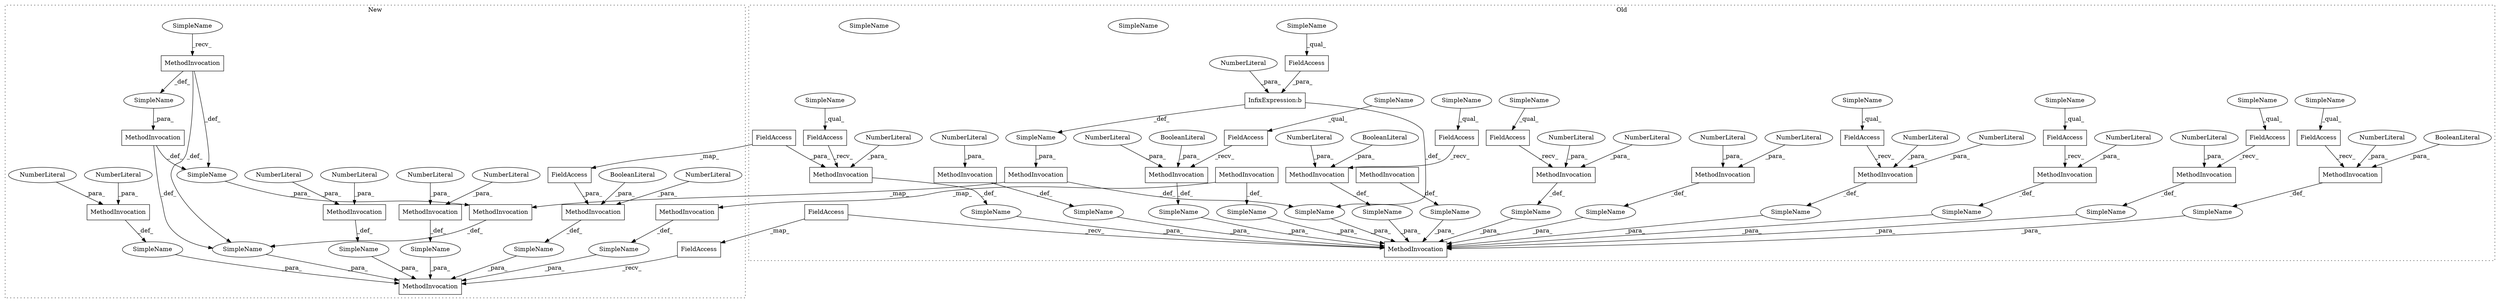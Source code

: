 digraph G {
subgraph cluster0 {
2 [label="BooleanLiteral" a="9" s="1969" l="4" shape="ellipse"];
3 [label="BooleanLiteral" a="9" s="2049" l="4" shape="ellipse"];
4 [label="BooleanLiteral" a="9" s="2129" l="4" shape="ellipse"];
5 [label="FieldAccess" a="22" s="1910" l="8" shape="box"];
6 [label="FieldAccess" a="22" s="2106" l="8" shape="box"];
7 [label="FieldAccess" a="22" s="1946" l="8" shape="box"];
8 [label="FieldAccess" a="22" s="2000" l="8" shape="box"];
10 [label="FieldAccess" a="22" s="1975" l="8" shape="box"];
11 [label="FieldAccess" a="22" s="1890" l="8" shape="box"];
12 [label="FieldAccess" a="22" s="2080" l="8" shape="box"];
13 [label="FieldAccess" a="22" s="2055" l="8" shape="box"];
14 [label="FieldAccess" a="22" s="2238" l="12" shape="box"];
16 [label="FieldAccess" a="22" s="1926" l="14" shape="box"];
17 [label="FieldAccess" a="22" s="2026" l="8" shape="box"];
18 [label="MethodInvocation" a="32" s="2226,2254" l="7,1" shape="box"];
22 [label="MethodInvocation" a="32" s="1919,1944" l="7,1" shape="box"];
23 [label="MethodInvocation" a="32" s="1984,1998" l="7,1" shape="box"];
24 [label="MethodInvocation" a="32" s="2009,2024" l="12,1" shape="box"];
26 [label="MethodInvocation" a="32" s="2197,2215" l="10,1" shape="box"];
29 [label="MethodInvocation" a="32" s="2035,2053" l="10,1" shape="box"];
30 [label="MethodInvocation" a="32" s="2170,2186" l="12,1" shape="box"];
32 [label="MethodInvocation" a="32" s="2089,2104" l="12,1" shape="box"];
33 [label="MethodInvocation" a="32" s="2064,2078" l="7,1" shape="box"];
34 [label="MethodInvocation" a="32" s="2115,2133" l="10,1" shape="box"];
35 [label="MethodInvocation" a="32" s="2265" l="6" shape="box"];
36 [label="MethodInvocation" a="32" s="2144,2159" l="7,1" shape="box"];
38 [label="MethodInvocation" a="32" s="1899,2271" l="11,1" shape="box"];
39 [label="MethodInvocation" a="32" s="1955,1973" l="10,1" shape="box"];
42 [label="NumberLiteral" a="34" s="2021" l="3" shape="ellipse"];
45 [label="NumberLiteral" a="34" s="2125" l="3" shape="ellipse"];
46 [label="NumberLiteral" a="34" s="1995" l="3" shape="ellipse"];
47 [label="NumberLiteral" a="34" s="2155" l="4" shape="ellipse"];
48 [label="NumberLiteral" a="34" s="2101" l="3" shape="ellipse"];
49 [label="NumberLiteral" a="34" s="1965" l="3" shape="ellipse"];
50 [label="NumberLiteral" a="34" s="2182" l="4" shape="ellipse"];
51 [label="NumberLiteral" a="34" s="1941" l="3" shape="ellipse"];
52 [label="NumberLiteral" a="34" s="2253" l="1" shape="ellipse"];
53 [label="NumberLiteral" a="34" s="2045" l="3" shape="ellipse"];
55 [label="NumberLiteral" a="34" s="2071" l="3" shape="ellipse"];
56 [label="SimpleName" a="42" s="1910" l="5" shape="ellipse"];
58 [label="SimpleName" a="42" s="2055" l="5" shape="ellipse"];
59 [label="SimpleName" a="42" s="" l="" shape="ellipse"];
60 [label="SimpleName" a="42" s="" l="" shape="ellipse"];
61 [label="SimpleName" a="42" s="2026" l="5" shape="ellipse"];
62 [label="SimpleName" a="42" s="2238" l="3" shape="ellipse"];
63 [label="SimpleName" a="42" s="" l="" shape="ellipse"];
64 [label="SimpleName" a="42" s="" l="" shape="ellipse"];
65 [label="SimpleName" a="42" s="" l="" shape="ellipse"];
67 [label="SimpleName" a="42" s="" l="" shape="ellipse"];
68 [label="SimpleName" a="42" s="" l="" shape="ellipse"];
71 [label="SimpleName" a="42" s="" l="" shape="ellipse"];
72 [label="SimpleName" a="42" s="" l="" shape="ellipse"];
73 [label="SimpleName" a="42" s="2080" l="5" shape="ellipse"];
74 [label="SimpleName" a="42" s="" l="" shape="ellipse"];
75 [label="SimpleName" a="42" s="2238" l="3" shape="ellipse"];
78 [label="SimpleName" a="42" s="2106" l="5" shape="ellipse"];
79 [label="SimpleName" a="42" s="" l="" shape="ellipse"];
80 [label="SimpleName" a="42" s="" l="" shape="ellipse"];
81 [label="SimpleName" a="42" s="1946" l="5" shape="ellipse"];
82 [label="SimpleName" a="42" s="1975" l="5" shape="ellipse"];
85 [label="SimpleName" a="42" s="" l="" shape="ellipse"];
86 [label="SimpleName" a="42" s="2000" l="5" shape="ellipse"];
87 [label="SimpleName" a="42" s="" l="" shape="ellipse"];
89 [label="SimpleName" a="42" s="1975" l="5" shape="ellipse"];
91 [label="NumberLiteral" a="34" s="2151" l="3" shape="ellipse"];
92 [label="NumberLiteral" a="34" s="2075" l="3" shape="ellipse"];
95 [label="NumberLiteral" a="34" s="1991" l="3" shape="ellipse"];
96 [label="InfixExpression:b" a="27" s="2250" l="3" shape="box"];
label = "Old";
style="dotted";
}
subgraph cluster1 {
1 [label="BooleanLiteral" a="9" s="1933" l="5" shape="ellipse"];
9 [label="FieldAccess" a="22" s="1914" l="14" shape="box"];
15 [label="FieldAccess" a="22" s="1888" l="8" shape="box"];
19 [label="MethodInvocation" a="32" s="2017,2031" l="5,1" shape="box"];
20 [label="MethodInvocation" a="32" s="1940,1953" l="6,1" shape="box"];
21 [label="MethodInvocation" a="32" s="2044" l="6" shape="box"];
25 [label="MethodInvocation" a="32" s="1897,2050" l="11,1" shape="box"];
27 [label="MethodInvocation" a="32" s="2007,2032" l="4,1" shape="box"];
28 [label="MethodInvocation" a="32" s="1908,1938" l="6,1" shape="box"];
31 [label="MethodInvocation" a="32" s="1995,2033" l="7,1" shape="box"];
37 [label="MethodInvocation" a="32" s="1955,1968" l="6,1" shape="box"];
40 [label="MethodInvocation" a="32" s="1970,1984" l="6,1" shape="box"];
41 [label="NumberLiteral" a="34" s="1950" l="3" shape="ellipse"];
43 [label="NumberLiteral" a="34" s="1929" l="3" shape="ellipse"];
44 [label="NumberLiteral" a="34" s="1980" l="4" shape="ellipse"];
54 [label="NumberLiteral" a="34" s="1961" l="3" shape="ellipse"];
57 [label="SimpleName" a="42" s="" l="" shape="ellipse"];
66 [label="SimpleName" a="42" s="" l="" shape="ellipse"];
69 [label="SimpleName" a="42" s="" l="" shape="ellipse"];
70 [label="SimpleName" a="42" s="" l="" shape="ellipse"];
76 [label="SimpleName" a="42" s="" l="" shape="ellipse"];
77 [label="SimpleName" a="42" s="" l="" shape="ellipse"];
83 [label="SimpleName" a="42" s="2011" l="5" shape="ellipse"];
84 [label="SimpleName" a="42" s="" l="" shape="ellipse"];
88 [label="SimpleName" a="42" s="" l="" shape="ellipse"];
90 [label="NumberLiteral" a="34" s="1976" l="3" shape="ellipse"];
93 [label="NumberLiteral" a="34" s="1965" l="3" shape="ellipse"];
94 [label="NumberLiteral" a="34" s="1946" l="3" shape="ellipse"];
label = "New";
style="dotted";
}
1 -> 28 [label="_para_"];
2 -> 39 [label="_para_"];
3 -> 29 [label="_para_"];
4 -> 34 [label="_para_"];
5 -> 22 [label="_recv_"];
6 -> 34 [label="_recv_"];
7 -> 39 [label="_recv_"];
8 -> 24 [label="_recv_"];
9 -> 28 [label="_para_"];
10 -> 23 [label="_recv_"];
11 -> 38 [label="_recv_"];
11 -> 15 [label="_map_"];
12 -> 32 [label="_recv_"];
13 -> 33 [label="_recv_"];
14 -> 96 [label="_para_"];
15 -> 25 [label="_recv_"];
16 -> 9 [label="_map_"];
16 -> 22 [label="_para_"];
17 -> 29 [label="_recv_"];
18 -> 87 [label="_def_"];
18 -> 31 [label="_map_"];
19 -> 84 [label="_def_"];
19 -> 69 [label="_def_"];
19 -> 70 [label="_def_"];
20 -> 66 [label="_def_"];
21 -> 76 [label="_def_"];
22 -> 63 [label="_def_"];
23 -> 72 [label="_def_"];
24 -> 67 [label="_def_"];
26 -> 65 [label="_def_"];
27 -> 69 [label="_def_"];
27 -> 84 [label="_def_"];
28 -> 57 [label="_def_"];
29 -> 64 [label="_def_"];
30 -> 74 [label="_def_"];
31 -> 69 [label="_def_"];
32 -> 59 [label="_def_"];
33 -> 68 [label="_def_"];
34 -> 79 [label="_def_"];
35 -> 60 [label="_def_"];
35 -> 21 [label="_map_"];
36 -> 71 [label="_def_"];
37 -> 77 [label="_def_"];
39 -> 85 [label="_def_"];
40 -> 88 [label="_def_"];
41 -> 20 [label="_para_"];
42 -> 24 [label="_para_"];
43 -> 28 [label="_para_"];
44 -> 40 [label="_para_"];
45 -> 34 [label="_para_"];
46 -> 23 [label="_para_"];
47 -> 36 [label="_para_"];
48 -> 32 [label="_para_"];
49 -> 39 [label="_para_"];
50 -> 30 [label="_para_"];
51 -> 22 [label="_para_"];
52 -> 96 [label="_para_"];
53 -> 29 [label="_para_"];
54 -> 37 [label="_para_"];
55 -> 33 [label="_para_"];
56 -> 5 [label="_qual_"];
57 -> 25 [label="_para_"];
58 -> 13 [label="_qual_"];
59 -> 38 [label="_para_"];
60 -> 38 [label="_para_"];
61 -> 17 [label="_qual_"];
62 -> 14 [label="_qual_"];
63 -> 38 [label="_para_"];
64 -> 38 [label="_para_"];
65 -> 38 [label="_para_"];
66 -> 25 [label="_para_"];
67 -> 38 [label="_para_"];
68 -> 38 [label="_para_"];
69 -> 25 [label="_para_"];
70 -> 27 [label="_para_"];
71 -> 38 [label="_para_"];
72 -> 38 [label="_para_"];
73 -> 12 [label="_qual_"];
74 -> 38 [label="_para_"];
76 -> 25 [label="_para_"];
77 -> 25 [label="_para_"];
78 -> 6 [label="_qual_"];
79 -> 38 [label="_para_"];
80 -> 18 [label="_para_"];
81 -> 7 [label="_qual_"];
82 -> 10 [label="_qual_"];
83 -> 19 [label="_recv_"];
84 -> 31 [label="_para_"];
85 -> 38 [label="_para_"];
86 -> 8 [label="_qual_"];
87 -> 38 [label="_para_"];
88 -> 25 [label="_para_"];
90 -> 40 [label="_para_"];
91 -> 36 [label="_para_"];
92 -> 33 [label="_para_"];
93 -> 37 [label="_para_"];
94 -> 20 [label="_para_"];
95 -> 23 [label="_para_"];
96 -> 87 [label="_def_"];
96 -> 80 [label="_def_"];
}